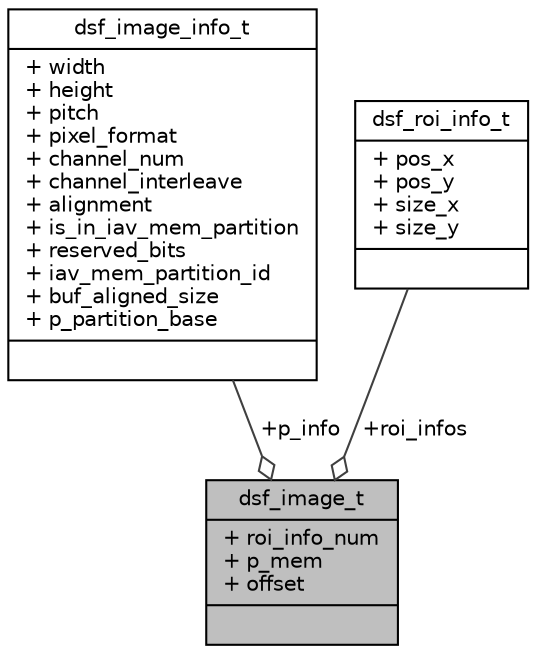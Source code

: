 digraph "dsf_image_t"
{
 // INTERACTIVE_SVG=YES
 // LATEX_PDF_SIZE
  bgcolor="transparent";
  edge [fontname="Helvetica",fontsize="10",labelfontname="Helvetica",labelfontsize="10"];
  node [fontname="Helvetica",fontsize="10",shape=record];
  Node1 [label="{dsf_image_t\n|+ roi_info_num\l+ p_mem\l+ offset\l|}",height=0.2,width=0.4,color="black", fillcolor="grey75", style="filled", fontcolor="black",tooltip=" "];
  Node2 -> Node1 [color="grey25",fontsize="10",style="solid",label=" +p_info" ,arrowhead="odiamond",fontname="Helvetica"];
  Node2 [label="{dsf_image_info_t\n|+ width\l+ height\l+ pitch\l+ pixel_format\l+ channel_num\l+ channel_interleave\l+ alignment\l+ is_in_iav_mem_partition\l+ reserved_bits\l+ iav_mem_partition_id\l+ buf_aligned_size\l+ p_partition_base\l|}",height=0.2,width=0.4,color="black",URL="$d7/d80/structdsf__image__info__t.html",tooltip=" "];
  Node3 -> Node1 [color="grey25",fontsize="10",style="solid",label=" +roi_infos" ,arrowhead="odiamond",fontname="Helvetica"];
  Node3 [label="{dsf_roi_info_t\n|+ pos_x\l+ pos_y\l+ size_x\l+ size_y\l|}",height=0.2,width=0.4,color="black",URL="$df/d3c/structdsf__roi__info__t.html",tooltip=" "];
}
